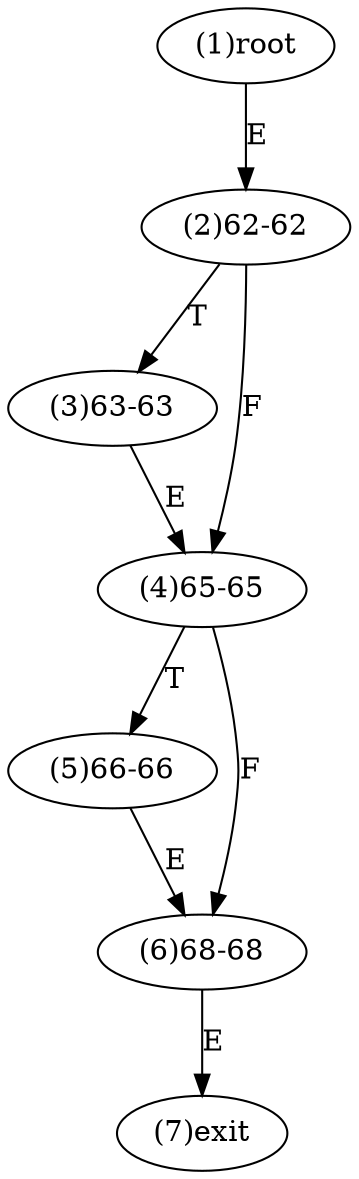 digraph "" { 
1[ label="(1)root"];
2[ label="(2)62-62"];
3[ label="(3)63-63"];
4[ label="(4)65-65"];
5[ label="(5)66-66"];
6[ label="(6)68-68"];
7[ label="(7)exit"];
1->2[ label="E"];
2->4[ label="F"];
2->3[ label="T"];
3->4[ label="E"];
4->6[ label="F"];
4->5[ label="T"];
5->6[ label="E"];
6->7[ label="E"];
}